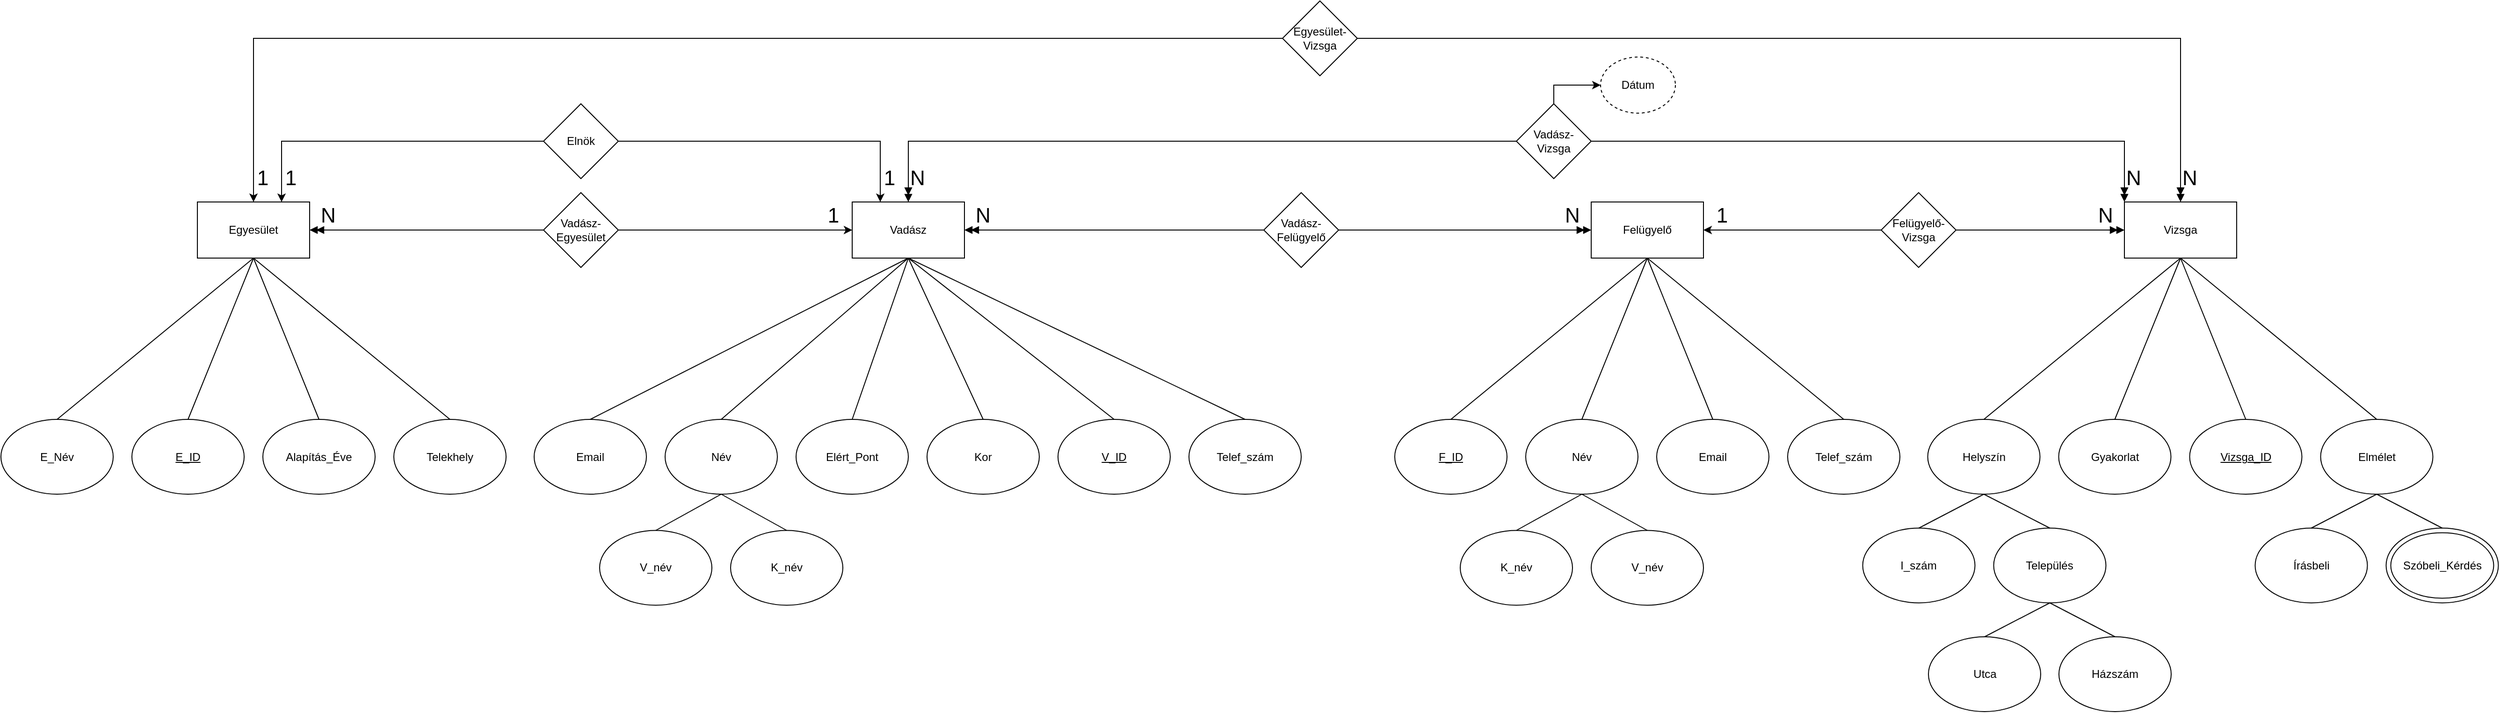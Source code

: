 <mxfile version="20.5.3" type="device"><diagram id="RTgnAq67ckF9Ge4l2F28" name="1 oldal"><mxGraphModel dx="3555" dy="1763" grid="1" gridSize="10" guides="1" tooltips="1" connect="1" arrows="1" fold="1" page="1" pageScale="1" pageWidth="827" pageHeight="1169" math="0" shadow="0"><root><mxCell id="0"/><mxCell id="1" parent="0"/><mxCell id="SqJWSnmDEKTyBk_LehE9-90" value="Egyesület" style="rounded=0;whiteSpace=wrap;html=1;" vertex="1" parent="1"><mxGeometry x="590" y="785" width="120" height="60" as="geometry"/></mxCell><mxCell id="SqJWSnmDEKTyBk_LehE9-91" value="Vizsga" style="rounded=0;whiteSpace=wrap;html=1;" vertex="1" parent="1"><mxGeometry x="2650" y="785" width="120" height="60" as="geometry"/></mxCell><mxCell id="SqJWSnmDEKTyBk_LehE9-92" value="Felügyelő" style="rounded=0;whiteSpace=wrap;html=1;" vertex="1" parent="1"><mxGeometry x="2080" y="785" width="120" height="60" as="geometry"/></mxCell><mxCell id="SqJWSnmDEKTyBk_LehE9-93" value="Vadász" style="rounded=0;whiteSpace=wrap;html=1;" vertex="1" parent="1"><mxGeometry x="1290" y="785" width="120" height="60" as="geometry"/></mxCell><mxCell id="SqJWSnmDEKTyBk_LehE9-94" value="E_Név" style="ellipse;whiteSpace=wrap;html=1;" vertex="1" parent="1"><mxGeometry x="380" y="1017.5" width="120" height="80" as="geometry"/></mxCell><mxCell id="SqJWSnmDEKTyBk_LehE9-95" value="" style="ellipse;whiteSpace=wrap;html=1;" vertex="1" parent="1"><mxGeometry x="2929.75" y="1133.75" width="120" height="80" as="geometry"/></mxCell><mxCell id="SqJWSnmDEKTyBk_LehE9-96" value="Gyakorlat" style="ellipse;whiteSpace=wrap;html=1;" vertex="1" parent="1"><mxGeometry x="2579.75" y="1017.5" width="120" height="80" as="geometry"/></mxCell><mxCell id="SqJWSnmDEKTyBk_LehE9-97" value="Telekhely" style="ellipse;whiteSpace=wrap;html=1;" vertex="1" parent="1"><mxGeometry x="800" y="1017.5" width="120" height="80" as="geometry"/></mxCell><mxCell id="SqJWSnmDEKTyBk_LehE9-98" value="Alapítás_Éve" style="ellipse;whiteSpace=wrap;html=1;" vertex="1" parent="1"><mxGeometry x="660" y="1017.5" width="120" height="80" as="geometry"/></mxCell><mxCell id="SqJWSnmDEKTyBk_LehE9-99" value="&lt;u&gt;E_ID&lt;/u&gt;" style="ellipse;whiteSpace=wrap;html=1;" vertex="1" parent="1"><mxGeometry x="520" y="1017.5" width="120" height="80" as="geometry"/></mxCell><mxCell id="SqJWSnmDEKTyBk_LehE9-100" value="Helyszín" style="ellipse;whiteSpace=wrap;html=1;" vertex="1" parent="1"><mxGeometry x="2439.75" y="1017.5" width="120" height="80" as="geometry"/></mxCell><mxCell id="SqJWSnmDEKTyBk_LehE9-101" value="&lt;u&gt;Vizsga_ID&lt;/u&gt;" style="ellipse;whiteSpace=wrap;html=1;" vertex="1" parent="1"><mxGeometry x="2719.75" y="1017.5" width="120" height="80" as="geometry"/></mxCell><mxCell id="SqJWSnmDEKTyBk_LehE9-102" value="Elmélet" style="ellipse;whiteSpace=wrap;html=1;" vertex="1" parent="1"><mxGeometry x="2859.75" y="1017.5" width="120" height="80" as="geometry"/></mxCell><mxCell id="SqJWSnmDEKTyBk_LehE9-103" value="Írásbeli" style="ellipse;whiteSpace=wrap;html=1;" vertex="1" parent="1"><mxGeometry x="2789.75" y="1133.75" width="120" height="80" as="geometry"/></mxCell><mxCell id="SqJWSnmDEKTyBk_LehE9-104" value="I_szám" style="ellipse;whiteSpace=wrap;html=1;" vertex="1" parent="1"><mxGeometry x="2370.25" y="1133.75" width="120" height="80" as="geometry"/></mxCell><mxCell id="SqJWSnmDEKTyBk_LehE9-105" value="Település" style="ellipse;whiteSpace=wrap;html=1;" vertex="1" parent="1"><mxGeometry x="2510.25" y="1133.75" width="120" height="80" as="geometry"/></mxCell><mxCell id="SqJWSnmDEKTyBk_LehE9-106" value="Házszám" style="ellipse;whiteSpace=wrap;html=1;" vertex="1" parent="1"><mxGeometry x="2580" y="1250" width="120" height="80" as="geometry"/></mxCell><mxCell id="SqJWSnmDEKTyBk_LehE9-107" value="Utca" style="ellipse;whiteSpace=wrap;html=1;" vertex="1" parent="1"><mxGeometry x="2440.5" y="1250" width="120" height="80" as="geometry"/></mxCell><mxCell id="SqJWSnmDEKTyBk_LehE9-108" value="V_név" style="ellipse;whiteSpace=wrap;html=1;" vertex="1" parent="1"><mxGeometry x="2080" y="1136.25" width="120" height="80" as="geometry"/></mxCell><mxCell id="SqJWSnmDEKTyBk_LehE9-109" value="Név" style="ellipse;whiteSpace=wrap;html=1;" vertex="1" parent="1"><mxGeometry x="2010" y="1017.5" width="120" height="80" as="geometry"/></mxCell><mxCell id="SqJWSnmDEKTyBk_LehE9-110" value="&lt;u&gt;F_ID&lt;/u&gt;" style="ellipse;whiteSpace=wrap;html=1;" vertex="1" parent="1"><mxGeometry x="1870" y="1017.5" width="120" height="80" as="geometry"/></mxCell><mxCell id="SqJWSnmDEKTyBk_LehE9-111" value="Telef_szám" style="ellipse;whiteSpace=wrap;html=1;" vertex="1" parent="1"><mxGeometry x="2290" y="1017.5" width="120" height="80" as="geometry"/></mxCell><mxCell id="SqJWSnmDEKTyBk_LehE9-112" value="K_név" style="ellipse;whiteSpace=wrap;html=1;" vertex="1" parent="1"><mxGeometry x="1940" y="1136.25" width="120" height="80" as="geometry"/></mxCell><mxCell id="SqJWSnmDEKTyBk_LehE9-113" value="Elért_Pont" style="ellipse;whiteSpace=wrap;html=1;" vertex="1" parent="1"><mxGeometry x="1230" y="1017.5" width="120" height="80" as="geometry"/></mxCell><mxCell id="SqJWSnmDEKTyBk_LehE9-114" value="Kor" style="ellipse;whiteSpace=wrap;html=1;" vertex="1" parent="1"><mxGeometry x="1370" y="1017.5" width="120" height="80" as="geometry"/></mxCell><mxCell id="SqJWSnmDEKTyBk_LehE9-115" value="&lt;u&gt;V_ID&lt;/u&gt;" style="ellipse;whiteSpace=wrap;html=1;" vertex="1" parent="1"><mxGeometry x="1510" y="1017.5" width="120" height="80" as="geometry"/></mxCell><mxCell id="SqJWSnmDEKTyBk_LehE9-116" value="Név" style="ellipse;whiteSpace=wrap;html=1;" vertex="1" parent="1"><mxGeometry x="1090" y="1017.5" width="120" height="80" as="geometry"/></mxCell><mxCell id="SqJWSnmDEKTyBk_LehE9-117" value="Email" style="ellipse;whiteSpace=wrap;html=1;" vertex="1" parent="1"><mxGeometry x="950" y="1017.5" width="120" height="80" as="geometry"/></mxCell><mxCell id="SqJWSnmDEKTyBk_LehE9-118" value="Telef_szám" style="ellipse;whiteSpace=wrap;html=1;" vertex="1" parent="1"><mxGeometry x="1650" y="1017.5" width="120" height="80" as="geometry"/></mxCell><mxCell id="SqJWSnmDEKTyBk_LehE9-119" value="K_név" style="ellipse;whiteSpace=wrap;html=1;" vertex="1" parent="1"><mxGeometry x="1160" y="1136.25" width="120" height="80" as="geometry"/></mxCell><mxCell id="SqJWSnmDEKTyBk_LehE9-120" value="V_név" style="ellipse;whiteSpace=wrap;html=1;" vertex="1" parent="1"><mxGeometry x="1020" y="1136.25" width="120" height="80" as="geometry"/></mxCell><mxCell id="SqJWSnmDEKTyBk_LehE9-121" style="edgeStyle=orthogonalEdgeStyle;rounded=0;orthogonalLoop=1;jettySize=auto;html=1;exitX=1;exitY=0.5;exitDx=0;exitDy=0;entryX=0;entryY=0.5;entryDx=0;entryDy=0;" edge="1" parent="1" source="SqJWSnmDEKTyBk_LehE9-122" target="SqJWSnmDEKTyBk_LehE9-93"><mxGeometry relative="1" as="geometry"/></mxCell><mxCell id="SqJWSnmDEKTyBk_LehE9-122" value="Vadász-Egyesület" style="rhombus;whiteSpace=wrap;html=1;" vertex="1" parent="1"><mxGeometry x="960" y="775" width="80" height="80" as="geometry"/></mxCell><mxCell id="SqJWSnmDEKTyBk_LehE9-123" style="edgeStyle=orthogonalEdgeStyle;rounded=0;orthogonalLoop=1;jettySize=auto;html=1;exitX=0;exitY=0.5;exitDx=0;exitDy=0;entryX=1;entryY=0.5;entryDx=0;entryDy=0;fontSize=24;" edge="1" parent="1" source="SqJWSnmDEKTyBk_LehE9-125" target="SqJWSnmDEKTyBk_LehE9-92"><mxGeometry relative="1" as="geometry"/></mxCell><mxCell id="SqJWSnmDEKTyBk_LehE9-124" style="edgeStyle=orthogonalEdgeStyle;rounded=0;orthogonalLoop=1;jettySize=auto;html=1;exitX=1;exitY=0.5;exitDx=0;exitDy=0;entryX=0;entryY=0.5;entryDx=0;entryDy=0;fontSize=24;endArrow=doubleBlock;endFill=1;" edge="1" parent="1" source="SqJWSnmDEKTyBk_LehE9-125" target="SqJWSnmDEKTyBk_LehE9-91"><mxGeometry relative="1" as="geometry"/></mxCell><mxCell id="SqJWSnmDEKTyBk_LehE9-125" value="Felügyelő-Vizsga" style="rhombus;whiteSpace=wrap;html=1;" vertex="1" parent="1"><mxGeometry x="2390" y="775" width="80" height="80" as="geometry"/></mxCell><mxCell id="SqJWSnmDEKTyBk_LehE9-126" style="edgeStyle=orthogonalEdgeStyle;rounded=0;orthogonalLoop=1;jettySize=auto;html=1;exitX=1;exitY=0.5;exitDx=0;exitDy=0;entryX=0.5;entryY=0;entryDx=0;entryDy=0;endArrow=doubleBlock;endFill=1;" edge="1" parent="1" source="SqJWSnmDEKTyBk_LehE9-128" target="SqJWSnmDEKTyBk_LehE9-91"><mxGeometry relative="1" as="geometry"/></mxCell><mxCell id="SqJWSnmDEKTyBk_LehE9-127" style="edgeStyle=orthogonalEdgeStyle;rounded=0;orthogonalLoop=1;jettySize=auto;html=1;exitX=0;exitY=0.5;exitDx=0;exitDy=0;entryX=0.5;entryY=0;entryDx=0;entryDy=0;" edge="1" parent="1" source="SqJWSnmDEKTyBk_LehE9-128" target="SqJWSnmDEKTyBk_LehE9-90"><mxGeometry relative="1" as="geometry"/></mxCell><mxCell id="SqJWSnmDEKTyBk_LehE9-128" value="Egyesület-Vizsga" style="rhombus;whiteSpace=wrap;html=1;" vertex="1" parent="1"><mxGeometry x="1750" y="570" width="80" height="80" as="geometry"/></mxCell><mxCell id="SqJWSnmDEKTyBk_LehE9-129" style="edgeStyle=orthogonalEdgeStyle;rounded=0;orthogonalLoop=1;jettySize=auto;html=1;exitX=0;exitY=0.5;exitDx=0;exitDy=0;entryX=1;entryY=0.5;entryDx=0;entryDy=0;endArrow=doubleBlock;endFill=1;" edge="1" parent="1" source="SqJWSnmDEKTyBk_LehE9-131" target="SqJWSnmDEKTyBk_LehE9-93"><mxGeometry relative="1" as="geometry"/></mxCell><mxCell id="SqJWSnmDEKTyBk_LehE9-130" style="edgeStyle=orthogonalEdgeStyle;rounded=0;orthogonalLoop=1;jettySize=auto;html=1;exitX=1;exitY=0.5;exitDx=0;exitDy=0;entryX=0;entryY=0.5;entryDx=0;entryDy=0;endArrow=doubleBlock;endFill=1;" edge="1" parent="1" source="SqJWSnmDEKTyBk_LehE9-131" target="SqJWSnmDEKTyBk_LehE9-92"><mxGeometry relative="1" as="geometry"><Array as="points"><mxPoint x="2080" y="815"/></Array></mxGeometry></mxCell><mxCell id="SqJWSnmDEKTyBk_LehE9-131" value="Vadász-Felügyelő" style="rhombus;whiteSpace=wrap;html=1;" vertex="1" parent="1"><mxGeometry x="1730" y="775" width="80" height="80" as="geometry"/></mxCell><mxCell id="SqJWSnmDEKTyBk_LehE9-132" value="" style="endArrow=none;html=1;rounded=0;fontSize=24;entryX=0.5;entryY=1;entryDx=0;entryDy=0;exitX=0.5;exitY=0;exitDx=0;exitDy=0;" edge="1" parent="1" source="SqJWSnmDEKTyBk_LehE9-118" target="SqJWSnmDEKTyBk_LehE9-93"><mxGeometry width="50" height="50" relative="1" as="geometry"><mxPoint x="1180" y="972.5" as="sourcePoint"/><mxPoint x="1230" y="922.5" as="targetPoint"/></mxGeometry></mxCell><mxCell id="SqJWSnmDEKTyBk_LehE9-133" value="" style="endArrow=none;html=1;rounded=0;fontSize=24;exitX=0.5;exitY=0;exitDx=0;exitDy=0;entryX=0.5;entryY=1;entryDx=0;entryDy=0;" edge="1" parent="1" source="SqJWSnmDEKTyBk_LehE9-117" target="SqJWSnmDEKTyBk_LehE9-93"><mxGeometry width="50" height="50" relative="1" as="geometry"><mxPoint x="1240.0" y="700.0" as="sourcePoint"/><mxPoint x="1260" y="942.5" as="targetPoint"/></mxGeometry></mxCell><mxCell id="SqJWSnmDEKTyBk_LehE9-134" value="" style="endArrow=none;html=1;rounded=0;fontSize=24;exitX=0.5;exitY=0;exitDx=0;exitDy=0;entryX=0.5;entryY=1;entryDx=0;entryDy=0;" edge="1" parent="1" source="SqJWSnmDEKTyBk_LehE9-116" target="SqJWSnmDEKTyBk_LehE9-93"><mxGeometry width="50" height="50" relative="1" as="geometry"><mxPoint x="1240.0" y="790.0" as="sourcePoint"/><mxPoint x="1290" y="962.5" as="targetPoint"/></mxGeometry></mxCell><mxCell id="SqJWSnmDEKTyBk_LehE9-135" value="" style="endArrow=none;html=1;rounded=0;fontSize=24;exitX=0.5;exitY=0;exitDx=0;exitDy=0;entryX=0.5;entryY=1;entryDx=0;entryDy=0;" edge="1" parent="1" source="SqJWSnmDEKTyBk_LehE9-113" target="SqJWSnmDEKTyBk_LehE9-93"><mxGeometry width="50" height="50" relative="1" as="geometry"><mxPoint x="1250.0" y="800.0" as="sourcePoint"/><mxPoint x="1340" y="942.5" as="targetPoint"/></mxGeometry></mxCell><mxCell id="SqJWSnmDEKTyBk_LehE9-136" value="" style="endArrow=none;html=1;rounded=0;fontSize=24;exitX=0.5;exitY=0;exitDx=0;exitDy=0;entryX=0.5;entryY=1;entryDx=0;entryDy=0;" edge="1" parent="1" source="SqJWSnmDEKTyBk_LehE9-114" target="SqJWSnmDEKTyBk_LehE9-93"><mxGeometry width="50" height="50" relative="1" as="geometry"><mxPoint x="1260.0" y="810.0" as="sourcePoint"/><mxPoint x="1350" y="952.5" as="targetPoint"/></mxGeometry></mxCell><mxCell id="SqJWSnmDEKTyBk_LehE9-137" value="" style="endArrow=none;html=1;rounded=0;fontSize=24;exitX=0.5;exitY=0;exitDx=0;exitDy=0;entryX=0.5;entryY=1;entryDx=0;entryDy=0;" edge="1" parent="1" source="SqJWSnmDEKTyBk_LehE9-115" target="SqJWSnmDEKTyBk_LehE9-93"><mxGeometry width="50" height="50" relative="1" as="geometry"><mxPoint x="1270.0" y="820.0" as="sourcePoint"/><mxPoint x="1360" y="962.5" as="targetPoint"/></mxGeometry></mxCell><mxCell id="SqJWSnmDEKTyBk_LehE9-138" value="" style="endArrow=none;html=1;rounded=0;fontSize=24;exitX=0.5;exitY=0;exitDx=0;exitDy=0;entryX=0.5;entryY=1;entryDx=0;entryDy=0;" edge="1" parent="1" source="SqJWSnmDEKTyBk_LehE9-120" target="SqJWSnmDEKTyBk_LehE9-116"><mxGeometry width="50" height="50" relative="1" as="geometry"><mxPoint x="1280.0" y="830.0" as="sourcePoint"/><mxPoint x="1370" y="972.5" as="targetPoint"/></mxGeometry></mxCell><mxCell id="SqJWSnmDEKTyBk_LehE9-139" value="" style="endArrow=none;html=1;rounded=0;fontSize=24;exitX=0.5;exitY=0;exitDx=0;exitDy=0;entryX=0.5;entryY=1;entryDx=0;entryDy=0;" edge="1" parent="1" source="SqJWSnmDEKTyBk_LehE9-119" target="SqJWSnmDEKTyBk_LehE9-116"><mxGeometry width="50" height="50" relative="1" as="geometry"><mxPoint x="1290.0" y="840.0" as="sourcePoint"/><mxPoint x="1380" y="982.5" as="targetPoint"/></mxGeometry></mxCell><mxCell id="SqJWSnmDEKTyBk_LehE9-140" value="" style="endArrow=none;html=1;rounded=0;fontSize=24;exitX=0.5;exitY=0;exitDx=0;exitDy=0;entryX=0.5;entryY=1;entryDx=0;entryDy=0;" edge="1" parent="1" source="SqJWSnmDEKTyBk_LehE9-94" target="SqJWSnmDEKTyBk_LehE9-90"><mxGeometry width="50" height="50" relative="1" as="geometry"><mxPoint x="-523.5" y="850.0" as="sourcePoint"/><mxPoint x="-433.5" y="992.5" as="targetPoint"/></mxGeometry></mxCell><mxCell id="SqJWSnmDEKTyBk_LehE9-141" value="" style="endArrow=none;html=1;rounded=0;fontSize=24;exitX=0.5;exitY=0;exitDx=0;exitDy=0;entryX=0.5;entryY=1;entryDx=0;entryDy=0;" edge="1" parent="1" source="SqJWSnmDEKTyBk_LehE9-99" target="SqJWSnmDEKTyBk_LehE9-90"><mxGeometry width="50" height="50" relative="1" as="geometry"><mxPoint x="476.5" y="802.5" as="sourcePoint"/><mxPoint x="396.5" y="932.5" as="targetPoint"/></mxGeometry></mxCell><mxCell id="SqJWSnmDEKTyBk_LehE9-142" value="" style="endArrow=none;html=1;rounded=0;fontSize=24;exitX=0.5;exitY=0;exitDx=0;exitDy=0;entryX=0.5;entryY=1;entryDx=0;entryDy=0;" edge="1" parent="1" source="SqJWSnmDEKTyBk_LehE9-98" target="SqJWSnmDEKTyBk_LehE9-90"><mxGeometry width="50" height="50" relative="1" as="geometry"><mxPoint x="486.5" y="812.5" as="sourcePoint"/><mxPoint x="406.5" y="942.5" as="targetPoint"/></mxGeometry></mxCell><mxCell id="SqJWSnmDEKTyBk_LehE9-143" value="" style="endArrow=none;html=1;rounded=0;fontSize=24;exitX=0.5;exitY=0;exitDx=0;exitDy=0;entryX=0.5;entryY=1;entryDx=0;entryDy=0;" edge="1" parent="1" source="SqJWSnmDEKTyBk_LehE9-97" target="SqJWSnmDEKTyBk_LehE9-90"><mxGeometry width="50" height="50" relative="1" as="geometry"><mxPoint x="496.5" y="822.5" as="sourcePoint"/><mxPoint x="416.5" y="952.5" as="targetPoint"/></mxGeometry></mxCell><mxCell id="SqJWSnmDEKTyBk_LehE9-144" value="Email" style="ellipse;whiteSpace=wrap;html=1;" vertex="1" parent="1"><mxGeometry x="2150" y="1017.5" width="120" height="80" as="geometry"/></mxCell><mxCell id="SqJWSnmDEKTyBk_LehE9-145" value="" style="endArrow=none;html=1;rounded=0;fontSize=24;exitX=0.5;exitY=0;exitDx=0;exitDy=0;entryX=0.5;entryY=1;entryDx=0;entryDy=0;" edge="1" parent="1" source="SqJWSnmDEKTyBk_LehE9-110" target="SqJWSnmDEKTyBk_LehE9-92"><mxGeometry width="50" height="50" relative="1" as="geometry"><mxPoint x="2010" y="1220" as="sourcePoint"/><mxPoint x="2100" y="987.5" as="targetPoint"/></mxGeometry></mxCell><mxCell id="SqJWSnmDEKTyBk_LehE9-146" value="" style="endArrow=none;html=1;rounded=0;fontSize=24;exitX=0.5;exitY=0;exitDx=0;exitDy=0;entryX=0.5;entryY=1;entryDx=0;entryDy=0;" edge="1" parent="1" source="SqJWSnmDEKTyBk_LehE9-109" target="SqJWSnmDEKTyBk_LehE9-92"><mxGeometry width="50" height="50" relative="1" as="geometry"><mxPoint x="2010" y="1357.5" as="sourcePoint"/><mxPoint x="2100" y="1337.5" as="targetPoint"/></mxGeometry></mxCell><mxCell id="SqJWSnmDEKTyBk_LehE9-147" value="" style="endArrow=none;html=1;rounded=0;fontSize=24;exitX=0.5;exitY=0;exitDx=0;exitDy=0;entryX=0.5;entryY=1;entryDx=0;entryDy=0;" edge="1" parent="1" source="SqJWSnmDEKTyBk_LehE9-144" target="SqJWSnmDEKTyBk_LehE9-92"><mxGeometry width="50" height="50" relative="1" as="geometry"><mxPoint x="2020" y="1367.5" as="sourcePoint"/><mxPoint x="2110" y="1347.5" as="targetPoint"/></mxGeometry></mxCell><mxCell id="SqJWSnmDEKTyBk_LehE9-148" value="" style="endArrow=none;html=1;rounded=0;fontSize=24;exitX=0.5;exitY=0;exitDx=0;exitDy=0;entryX=0.5;entryY=1;entryDx=0;entryDy=0;" edge="1" parent="1" source="SqJWSnmDEKTyBk_LehE9-111" target="SqJWSnmDEKTyBk_LehE9-92"><mxGeometry width="50" height="50" relative="1" as="geometry"><mxPoint x="2030" y="1377.5" as="sourcePoint"/><mxPoint x="2150" y="1040" as="targetPoint"/></mxGeometry></mxCell><mxCell id="SqJWSnmDEKTyBk_LehE9-149" value="" style="endArrow=none;html=1;rounded=0;fontSize=24;exitX=0.5;exitY=0;exitDx=0;exitDy=0;entryX=0.5;entryY=1;entryDx=0;entryDy=0;" edge="1" parent="1" source="SqJWSnmDEKTyBk_LehE9-112" target="SqJWSnmDEKTyBk_LehE9-109"><mxGeometry width="50" height="50" relative="1" as="geometry"><mxPoint x="1940" y="1363.75" as="sourcePoint"/><mxPoint x="1810" y="1448.75" as="targetPoint"/></mxGeometry></mxCell><mxCell id="SqJWSnmDEKTyBk_LehE9-150" value="" style="endArrow=none;html=1;rounded=0;fontSize=24;exitX=0.5;exitY=1;exitDx=0;exitDy=0;entryX=0.5;entryY=0;entryDx=0;entryDy=0;" edge="1" parent="1" source="SqJWSnmDEKTyBk_LehE9-109" target="SqJWSnmDEKTyBk_LehE9-108"><mxGeometry width="50" height="50" relative="1" as="geometry"><mxPoint x="1810" y="1448.75" as="sourcePoint"/><mxPoint x="1820" y="1458.75" as="targetPoint"/></mxGeometry></mxCell><mxCell id="SqJWSnmDEKTyBk_LehE9-151" value="" style="endArrow=none;html=1;rounded=0;fontSize=24;exitX=0.5;exitY=0;exitDx=0;exitDy=0;entryX=0.5;entryY=1;entryDx=0;entryDy=0;" edge="1" parent="1" source="SqJWSnmDEKTyBk_LehE9-96" target="SqJWSnmDEKTyBk_LehE9-91"><mxGeometry width="50" height="50" relative="1" as="geometry"><mxPoint x="3126.5" y="906.25" as="sourcePoint"/><mxPoint x="3046.5" y="756.25" as="targetPoint"/></mxGeometry></mxCell><mxCell id="SqJWSnmDEKTyBk_LehE9-152" value="" style="endArrow=none;html=1;rounded=0;fontSize=24;exitX=0.5;exitY=0;exitDx=0;exitDy=0;entryX=0.5;entryY=1;entryDx=0;entryDy=0;" edge="1" parent="1" source="SqJWSnmDEKTyBk_LehE9-101" target="SqJWSnmDEKTyBk_LehE9-91"><mxGeometry width="50" height="50" relative="1" as="geometry"><mxPoint x="3126.5" y="1068.75" as="sourcePoint"/><mxPoint x="3046.5" y="1106.25" as="targetPoint"/></mxGeometry></mxCell><mxCell id="SqJWSnmDEKTyBk_LehE9-153" value="" style="endArrow=none;html=1;rounded=0;fontSize=24;exitX=0.5;exitY=0;exitDx=0;exitDy=0;entryX=0.5;entryY=1;entryDx=0;entryDy=0;" edge="1" parent="1" source="SqJWSnmDEKTyBk_LehE9-102" target="SqJWSnmDEKTyBk_LehE9-91"><mxGeometry width="50" height="50" relative="1" as="geometry"><mxPoint x="3116.5" y="1056.25" as="sourcePoint"/><mxPoint x="3046.5" y="1106.25" as="targetPoint"/></mxGeometry></mxCell><mxCell id="SqJWSnmDEKTyBk_LehE9-154" value="" style="endArrow=none;html=1;rounded=0;fontSize=24;exitX=0.5;exitY=0;exitDx=0;exitDy=0;entryX=0.5;entryY=1;entryDx=0;entryDy=0;" edge="1" parent="1" source="SqJWSnmDEKTyBk_LehE9-100" target="SqJWSnmDEKTyBk_LehE9-91"><mxGeometry width="50" height="50" relative="1" as="geometry"><mxPoint x="3126.5" y="1258.75" as="sourcePoint"/><mxPoint x="3046.5" y="1106.25" as="targetPoint"/></mxGeometry></mxCell><mxCell id="SqJWSnmDEKTyBk_LehE9-155" value="" style="endArrow=none;html=1;rounded=0;fontSize=24;exitX=0.5;exitY=0;exitDx=0;exitDy=0;entryX=0.5;entryY=1;entryDx=0;entryDy=0;" edge="1" parent="1" source="SqJWSnmDEKTyBk_LehE9-103" target="SqJWSnmDEKTyBk_LehE9-102"><mxGeometry width="50" height="50" relative="1" as="geometry"><mxPoint x="2849.75" y="1132.5" as="sourcePoint"/><mxPoint x="2932.75" y="875" as="targetPoint"/></mxGeometry></mxCell><mxCell id="SqJWSnmDEKTyBk_LehE9-156" value="" style="endArrow=none;html=1;rounded=0;fontSize=24;exitX=0.5;exitY=0;exitDx=0;exitDy=0;entryX=0.5;entryY=1;entryDx=0;entryDy=0;" edge="1" parent="1" source="SqJWSnmDEKTyBk_LehE9-95" target="SqJWSnmDEKTyBk_LehE9-102"><mxGeometry width="50" height="50" relative="1" as="geometry"><mxPoint x="2989.75" y="1132.5" as="sourcePoint"/><mxPoint x="3186.25" y="1062.5" as="targetPoint"/></mxGeometry></mxCell><mxCell id="SqJWSnmDEKTyBk_LehE9-157" value="" style="endArrow=none;html=1;rounded=0;fontSize=24;exitX=0.5;exitY=1;exitDx=0;exitDy=0;entryX=0.5;entryY=0;entryDx=0;entryDy=0;" edge="1" parent="1" source="SqJWSnmDEKTyBk_LehE9-100" target="SqJWSnmDEKTyBk_LehE9-104"><mxGeometry width="50" height="50" relative="1" as="geometry"><mxPoint x="3076.25" y="1365" as="sourcePoint"/><mxPoint x="2429.75" y="1132.5" as="targetPoint"/></mxGeometry></mxCell><mxCell id="SqJWSnmDEKTyBk_LehE9-158" value="" style="endArrow=none;html=1;rounded=0;fontSize=24;exitX=0.5;exitY=1;exitDx=0;exitDy=0;entryX=0.5;entryY=0;entryDx=0;entryDy=0;" edge="1" parent="1" source="SqJWSnmDEKTyBk_LehE9-100" target="SqJWSnmDEKTyBk_LehE9-105"><mxGeometry width="50" height="50" relative="1" as="geometry"><mxPoint x="3196.25" y="1365" as="sourcePoint"/><mxPoint x="2569.75" y="1132.5" as="targetPoint"/></mxGeometry></mxCell><mxCell id="SqJWSnmDEKTyBk_LehE9-159" value="" style="endArrow=none;html=1;rounded=0;fontSize=24;entryX=0.5;entryY=0;entryDx=0;entryDy=0;exitX=0.5;exitY=1;exitDx=0;exitDy=0;" edge="1" parent="1" source="SqJWSnmDEKTyBk_LehE9-105" target="SqJWSnmDEKTyBk_LehE9-106"><mxGeometry width="50" height="50" relative="1" as="geometry"><mxPoint x="2579.75" y="1217.5" as="sourcePoint"/><mxPoint x="2640" y="1247.5" as="targetPoint"/></mxGeometry></mxCell><mxCell id="SqJWSnmDEKTyBk_LehE9-160" value="" style="endArrow=none;html=1;rounded=0;fontSize=24;entryX=0.5;entryY=0;entryDx=0;entryDy=0;exitX=0.5;exitY=1;exitDx=0;exitDy=0;" edge="1" parent="1" source="SqJWSnmDEKTyBk_LehE9-105" target="SqJWSnmDEKTyBk_LehE9-107"><mxGeometry width="50" height="50" relative="1" as="geometry"><mxPoint x="2539.75" y="1227.5" as="sourcePoint"/><mxPoint x="2500.5" y="1247.5" as="targetPoint"/></mxGeometry></mxCell><mxCell id="SqJWSnmDEKTyBk_LehE9-161" value="Szóbeli_Kérdés" style="ellipse;whiteSpace=wrap;html=1;" vertex="1" parent="1"><mxGeometry x="2934.75" y="1138.75" width="110" height="70" as="geometry"/></mxCell><mxCell id="SqJWSnmDEKTyBk_LehE9-162" style="edgeStyle=orthogonalEdgeStyle;rounded=0;orthogonalLoop=1;jettySize=auto;html=1;exitX=1;exitY=0.5;exitDx=0;exitDy=0;entryX=0;entryY=0;entryDx=0;entryDy=0;fontSize=24;endArrow=doubleBlock;endFill=1;" edge="1" parent="1" source="SqJWSnmDEKTyBk_LehE9-165" target="SqJWSnmDEKTyBk_LehE9-91"><mxGeometry relative="1" as="geometry"/></mxCell><mxCell id="SqJWSnmDEKTyBk_LehE9-163" style="edgeStyle=orthogonalEdgeStyle;rounded=0;orthogonalLoop=1;jettySize=auto;html=1;exitX=0;exitY=0.5;exitDx=0;exitDy=0;entryX=0.5;entryY=0;entryDx=0;entryDy=0;endArrow=doubleBlock;endFill=1;" edge="1" parent="1" source="SqJWSnmDEKTyBk_LehE9-165" target="SqJWSnmDEKTyBk_LehE9-93"><mxGeometry relative="1" as="geometry"/></mxCell><mxCell id="SqJWSnmDEKTyBk_LehE9-164" style="edgeStyle=orthogonalEdgeStyle;rounded=0;orthogonalLoop=1;jettySize=auto;html=1;exitX=0.5;exitY=0;exitDx=0;exitDy=0;entryX=0;entryY=0.5;entryDx=0;entryDy=0;" edge="1" parent="1" source="SqJWSnmDEKTyBk_LehE9-165" target="SqJWSnmDEKTyBk_LehE9-166"><mxGeometry relative="1" as="geometry"/></mxCell><mxCell id="SqJWSnmDEKTyBk_LehE9-165" value="Vadász-Vizsga" style="rhombus;whiteSpace=wrap;html=1;" vertex="1" parent="1"><mxGeometry x="2000" y="680" width="80" height="80" as="geometry"/></mxCell><mxCell id="SqJWSnmDEKTyBk_LehE9-166" value="Dátum" style="ellipse;whiteSpace=wrap;html=1;dashed=1;" vertex="1" parent="1"><mxGeometry x="2090" y="630" width="80" height="60" as="geometry"/></mxCell><mxCell id="SqJWSnmDEKTyBk_LehE9-167" value="&lt;font style=&quot;font-size: 22px;&quot;&gt;1&lt;/font&gt;" style="text;html=1;strokeColor=none;fillColor=none;align=center;verticalAlign=middle;whiteSpace=wrap;rounded=0;" vertex="1" parent="1"><mxGeometry x="1240" y="785" width="60" height="30" as="geometry"/></mxCell><mxCell id="SqJWSnmDEKTyBk_LehE9-168" value="&lt;font style=&quot;font-size: 22px;&quot;&gt;N&lt;/font&gt;" style="text;html=1;strokeColor=none;fillColor=none;align=center;verticalAlign=middle;whiteSpace=wrap;rounded=0;" vertex="1" parent="1"><mxGeometry x="700" y="785" width="60" height="30" as="geometry"/></mxCell><mxCell id="SqJWSnmDEKTyBk_LehE9-169" value="" style="endArrow=doubleBlock;html=1;rounded=0;fontSize=22;endFill=1;entryX=1;entryY=0.5;entryDx=0;entryDy=0;exitX=0;exitY=0.5;exitDx=0;exitDy=0;" edge="1" parent="1" source="SqJWSnmDEKTyBk_LehE9-122" target="SqJWSnmDEKTyBk_LehE9-90"><mxGeometry width="50" height="50" relative="1" as="geometry"><mxPoint x="1120" y="940" as="sourcePoint"/><mxPoint x="840" y="870" as="targetPoint"/></mxGeometry></mxCell><mxCell id="SqJWSnmDEKTyBk_LehE9-170" value="&lt;font style=&quot;font-size: 22px;&quot;&gt;N&lt;/font&gt;" style="text;html=1;strokeColor=none;fillColor=none;align=center;verticalAlign=middle;whiteSpace=wrap;rounded=0;" vertex="1" parent="1"><mxGeometry x="1400" y="785" width="60" height="30" as="geometry"/></mxCell><mxCell id="SqJWSnmDEKTyBk_LehE9-171" value="&lt;font style=&quot;font-size: 22px;&quot;&gt;N&lt;/font&gt;" style="text;html=1;strokeColor=none;fillColor=none;align=center;verticalAlign=middle;whiteSpace=wrap;rounded=0;" vertex="1" parent="1"><mxGeometry x="2030" y="785" width="60" height="30" as="geometry"/></mxCell><mxCell id="SqJWSnmDEKTyBk_LehE9-172" value="&lt;font style=&quot;font-size: 22px;&quot;&gt;N&lt;/font&gt;" style="text;html=1;strokeColor=none;fillColor=none;align=center;verticalAlign=middle;whiteSpace=wrap;rounded=0;" vertex="1" parent="1"><mxGeometry x="2600" y="785" width="60" height="30" as="geometry"/></mxCell><mxCell id="SqJWSnmDEKTyBk_LehE9-173" value="&lt;font style=&quot;font-size: 22px;&quot;&gt;1&lt;/font&gt;" style="text;html=1;strokeColor=none;fillColor=none;align=center;verticalAlign=middle;whiteSpace=wrap;rounded=0;" vertex="1" parent="1"><mxGeometry x="2190" y="785" width="60" height="30" as="geometry"/></mxCell><mxCell id="SqJWSnmDEKTyBk_LehE9-174" value="&lt;font style=&quot;font-size: 22px;&quot;&gt;N&lt;/font&gt;" style="text;html=1;strokeColor=none;fillColor=none;align=center;verticalAlign=middle;whiteSpace=wrap;rounded=0;" vertex="1" parent="1"><mxGeometry x="2630.25" y="745" width="60" height="30" as="geometry"/></mxCell><mxCell id="SqJWSnmDEKTyBk_LehE9-175" value="&lt;font style=&quot;font-size: 22px;&quot;&gt;N&lt;/font&gt;" style="text;html=1;strokeColor=none;fillColor=none;align=center;verticalAlign=middle;whiteSpace=wrap;rounded=0;" vertex="1" parent="1"><mxGeometry x="1330" y="745" width="60" height="30" as="geometry"/></mxCell><mxCell id="SqJWSnmDEKTyBk_LehE9-176" value="&lt;font style=&quot;font-size: 22px;&quot;&gt;1&lt;/font&gt;" style="text;html=1;strokeColor=none;fillColor=none;align=center;verticalAlign=middle;whiteSpace=wrap;rounded=0;" vertex="1" parent="1"><mxGeometry x="630" y="745" width="60" height="30" as="geometry"/></mxCell><mxCell id="SqJWSnmDEKTyBk_LehE9-177" value="&lt;font style=&quot;font-size: 22px;&quot;&gt;N&lt;/font&gt;" style="text;html=1;strokeColor=none;fillColor=none;align=center;verticalAlign=middle;whiteSpace=wrap;rounded=0;" vertex="1" parent="1"><mxGeometry x="2690.25" y="745" width="60" height="30" as="geometry"/></mxCell><mxCell id="SqJWSnmDEKTyBk_LehE9-178" style="edgeStyle=orthogonalEdgeStyle;rounded=0;orthogonalLoop=1;jettySize=auto;html=1;exitX=0;exitY=0.5;exitDx=0;exitDy=0;entryX=0.75;entryY=0;entryDx=0;entryDy=0;fontSize=22;endArrow=classic;endFill=1;" edge="1" parent="1" source="SqJWSnmDEKTyBk_LehE9-180" target="SqJWSnmDEKTyBk_LehE9-90"><mxGeometry relative="1" as="geometry"/></mxCell><mxCell id="SqJWSnmDEKTyBk_LehE9-179" style="edgeStyle=orthogonalEdgeStyle;rounded=0;orthogonalLoop=1;jettySize=auto;html=1;exitX=1;exitY=0.5;exitDx=0;exitDy=0;entryX=0.25;entryY=0;entryDx=0;entryDy=0;fontSize=22;endArrow=classic;endFill=1;" edge="1" parent="1" source="SqJWSnmDEKTyBk_LehE9-180" target="SqJWSnmDEKTyBk_LehE9-93"><mxGeometry relative="1" as="geometry"/></mxCell><mxCell id="SqJWSnmDEKTyBk_LehE9-180" value="Elnök" style="rhombus;whiteSpace=wrap;html=1;" vertex="1" parent="1"><mxGeometry x="960" y="680" width="80" height="80" as="geometry"/></mxCell><mxCell id="SqJWSnmDEKTyBk_LehE9-181" value="&lt;font style=&quot;font-size: 22px;&quot;&gt;1&lt;/font&gt;" style="text;html=1;strokeColor=none;fillColor=none;align=center;verticalAlign=middle;whiteSpace=wrap;rounded=0;" vertex="1" parent="1"><mxGeometry x="660" y="745" width="60" height="30" as="geometry"/></mxCell><mxCell id="SqJWSnmDEKTyBk_LehE9-182" value="&lt;font style=&quot;font-size: 22px;&quot;&gt;1&lt;/font&gt;" style="text;html=1;strokeColor=none;fillColor=none;align=center;verticalAlign=middle;whiteSpace=wrap;rounded=0;" vertex="1" parent="1"><mxGeometry x="1300" y="745" width="60" height="30" as="geometry"/></mxCell></root></mxGraphModel></diagram></mxfile>